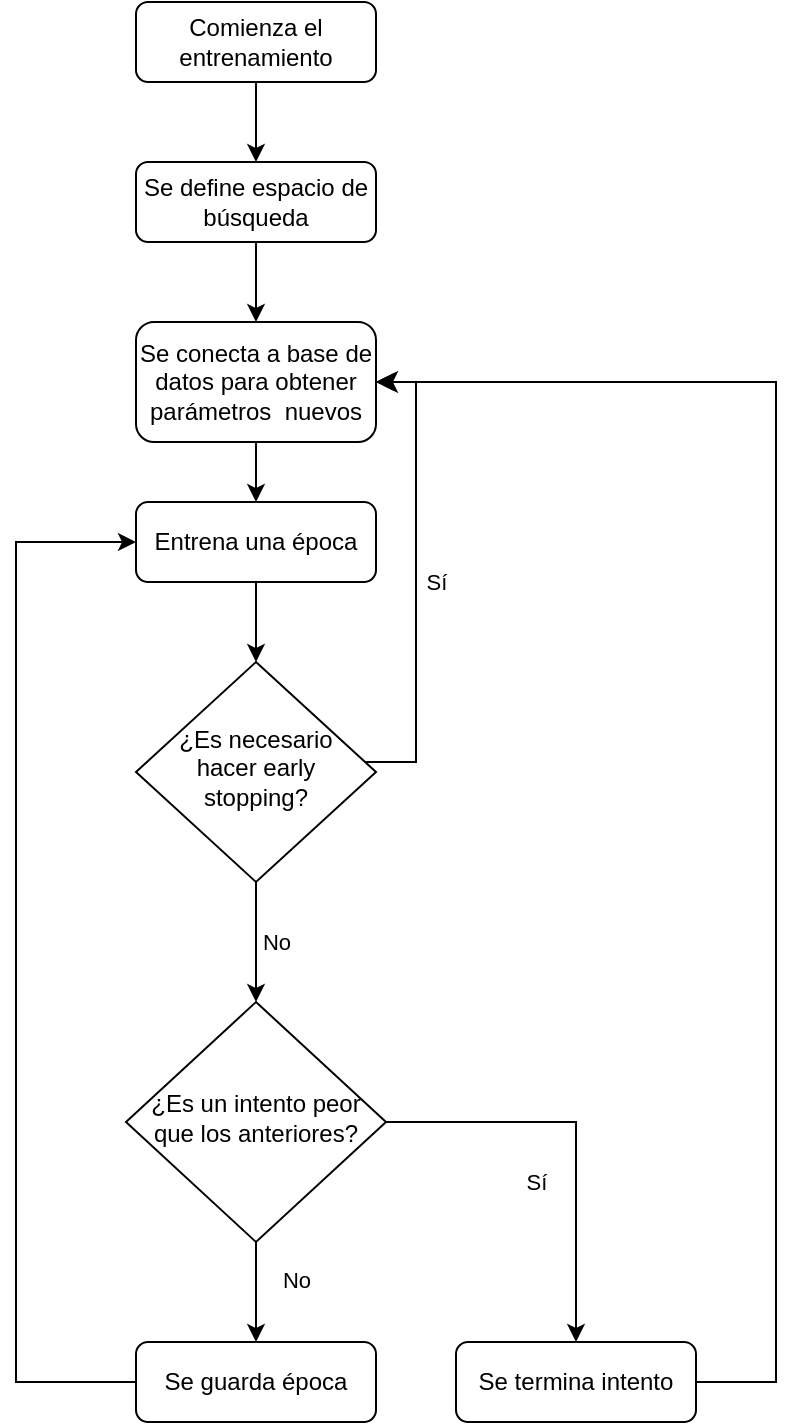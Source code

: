<mxfile version="24.2.5" type="device">
  <diagram id="C5RBs43oDa-KdzZeNtuy" name="Page-1">
    <mxGraphModel dx="1434" dy="1949" grid="1" gridSize="10" guides="1" tooltips="1" connect="1" arrows="1" fold="1" page="1" pageScale="1" pageWidth="827" pageHeight="1169" math="0" shadow="0">
      <root>
        <mxCell id="WIyWlLk6GJQsqaUBKTNV-0" />
        <mxCell id="WIyWlLk6GJQsqaUBKTNV-1" parent="WIyWlLk6GJQsqaUBKTNV-0" />
        <mxCell id="Vclby5g5ZGdbzC-OcdaI-5" style="edgeStyle=orthogonalEdgeStyle;rounded=0;orthogonalLoop=1;jettySize=auto;html=1;entryX=0.5;entryY=0;entryDx=0;entryDy=0;" edge="1" parent="WIyWlLk6GJQsqaUBKTNV-1" source="WIyWlLk6GJQsqaUBKTNV-3" target="Vclby5g5ZGdbzC-OcdaI-1">
          <mxGeometry relative="1" as="geometry" />
        </mxCell>
        <mxCell id="WIyWlLk6GJQsqaUBKTNV-3" value="Comienza el entrenamiento" style="rounded=1;whiteSpace=wrap;html=1;fontSize=12;glass=0;strokeWidth=1;shadow=0;" parent="WIyWlLk6GJQsqaUBKTNV-1" vertex="1">
          <mxGeometry x="160" y="-60" width="120" height="40" as="geometry" />
        </mxCell>
        <mxCell id="WIyWlLk6GJQsqaUBKTNV-5" value="Sí" style="edgeStyle=orthogonalEdgeStyle;rounded=0;html=1;jettySize=auto;orthogonalLoop=1;fontSize=11;endArrow=classic;endFill=1;endSize=8;strokeWidth=1;shadow=0;labelBackgroundColor=none;entryX=1;entryY=0.5;entryDx=0;entryDy=0;" parent="WIyWlLk6GJQsqaUBKTNV-1" source="WIyWlLk6GJQsqaUBKTNV-6" target="Vclby5g5ZGdbzC-OcdaI-0" edge="1">
          <mxGeometry x="-0.019" y="-10" relative="1" as="geometry">
            <mxPoint as="offset" />
            <mxPoint x="320" y="310" as="targetPoint" />
            <Array as="points">
              <mxPoint x="300" y="320" />
              <mxPoint x="300" y="130" />
            </Array>
          </mxGeometry>
        </mxCell>
        <mxCell id="Vclby5g5ZGdbzC-OcdaI-8" style="edgeStyle=orthogonalEdgeStyle;rounded=0;orthogonalLoop=1;jettySize=auto;html=1;entryX=0.5;entryY=0;entryDx=0;entryDy=0;" edge="1" parent="WIyWlLk6GJQsqaUBKTNV-1" source="WIyWlLk6GJQsqaUBKTNV-6" target="Vclby5g5ZGdbzC-OcdaI-7">
          <mxGeometry relative="1" as="geometry" />
        </mxCell>
        <mxCell id="Vclby5g5ZGdbzC-OcdaI-10" value="No" style="edgeLabel;html=1;align=center;verticalAlign=middle;resizable=0;points=[];" vertex="1" connectable="0" parent="Vclby5g5ZGdbzC-OcdaI-8">
          <mxGeometry x="-0.167" y="-2" relative="1" as="geometry">
            <mxPoint x="12" y="5" as="offset" />
          </mxGeometry>
        </mxCell>
        <mxCell id="WIyWlLk6GJQsqaUBKTNV-6" value="¿Es necesario hacer early stopping?" style="rhombus;whiteSpace=wrap;html=1;shadow=0;fontFamily=Helvetica;fontSize=12;align=center;strokeWidth=1;spacing=6;spacingTop=-4;" parent="WIyWlLk6GJQsqaUBKTNV-1" vertex="1">
          <mxGeometry x="160" y="270" width="120" height="110" as="geometry" />
        </mxCell>
        <mxCell id="Vclby5g5ZGdbzC-OcdaI-3" style="edgeStyle=orthogonalEdgeStyle;rounded=0;orthogonalLoop=1;jettySize=auto;html=1;entryX=0.5;entryY=0;entryDx=0;entryDy=0;" edge="1" parent="WIyWlLk6GJQsqaUBKTNV-1" source="Vclby5g5ZGdbzC-OcdaI-0" target="Vclby5g5ZGdbzC-OcdaI-2">
          <mxGeometry relative="1" as="geometry" />
        </mxCell>
        <mxCell id="Vclby5g5ZGdbzC-OcdaI-0" value="Se conecta a base de datos para obtener parámetros&amp;nbsp; nuevos" style="rounded=1;whiteSpace=wrap;html=1;fontSize=12;glass=0;strokeWidth=1;shadow=0;" vertex="1" parent="WIyWlLk6GJQsqaUBKTNV-1">
          <mxGeometry x="160" y="100" width="120" height="60" as="geometry" />
        </mxCell>
        <mxCell id="Vclby5g5ZGdbzC-OcdaI-4" style="edgeStyle=orthogonalEdgeStyle;rounded=0;orthogonalLoop=1;jettySize=auto;html=1;" edge="1" parent="WIyWlLk6GJQsqaUBKTNV-1" source="Vclby5g5ZGdbzC-OcdaI-1" target="Vclby5g5ZGdbzC-OcdaI-0">
          <mxGeometry relative="1" as="geometry" />
        </mxCell>
        <mxCell id="Vclby5g5ZGdbzC-OcdaI-1" value="Se define espacio de búsqueda" style="rounded=1;whiteSpace=wrap;html=1;fontSize=12;glass=0;strokeWidth=1;shadow=0;" vertex="1" parent="WIyWlLk6GJQsqaUBKTNV-1">
          <mxGeometry x="160" y="20" width="120" height="40" as="geometry" />
        </mxCell>
        <mxCell id="Vclby5g5ZGdbzC-OcdaI-6" style="edgeStyle=orthogonalEdgeStyle;rounded=0;orthogonalLoop=1;jettySize=auto;html=1;" edge="1" parent="WIyWlLk6GJQsqaUBKTNV-1" source="Vclby5g5ZGdbzC-OcdaI-2" target="WIyWlLk6GJQsqaUBKTNV-6">
          <mxGeometry relative="1" as="geometry" />
        </mxCell>
        <mxCell id="Vclby5g5ZGdbzC-OcdaI-2" value="Entrena una época" style="rounded=1;whiteSpace=wrap;html=1;fontSize=12;glass=0;strokeWidth=1;shadow=0;" vertex="1" parent="WIyWlLk6GJQsqaUBKTNV-1">
          <mxGeometry x="160" y="190" width="120" height="40" as="geometry" />
        </mxCell>
        <mxCell id="Vclby5g5ZGdbzC-OcdaI-12" style="edgeStyle=orthogonalEdgeStyle;rounded=0;orthogonalLoop=1;jettySize=auto;html=1;exitX=0.5;exitY=1;exitDx=0;exitDy=0;entryX=0.5;entryY=0;entryDx=0;entryDy=0;" edge="1" parent="WIyWlLk6GJQsqaUBKTNV-1" source="Vclby5g5ZGdbzC-OcdaI-7" target="Vclby5g5ZGdbzC-OcdaI-11">
          <mxGeometry relative="1" as="geometry" />
        </mxCell>
        <mxCell id="Vclby5g5ZGdbzC-OcdaI-14" value="No" style="edgeLabel;html=1;align=center;verticalAlign=middle;resizable=0;points=[];" vertex="1" connectable="0" parent="Vclby5g5ZGdbzC-OcdaI-12">
          <mxGeometry x="-0.245" relative="1" as="geometry">
            <mxPoint x="20" as="offset" />
          </mxGeometry>
        </mxCell>
        <mxCell id="Vclby5g5ZGdbzC-OcdaI-16" style="edgeStyle=orthogonalEdgeStyle;rounded=0;orthogonalLoop=1;jettySize=auto;html=1;" edge="1" parent="WIyWlLk6GJQsqaUBKTNV-1" source="Vclby5g5ZGdbzC-OcdaI-7" target="Vclby5g5ZGdbzC-OcdaI-15">
          <mxGeometry relative="1" as="geometry" />
        </mxCell>
        <mxCell id="Vclby5g5ZGdbzC-OcdaI-17" value="Sí" style="edgeLabel;html=1;align=center;verticalAlign=middle;resizable=0;points=[];" vertex="1" connectable="0" parent="Vclby5g5ZGdbzC-OcdaI-16">
          <mxGeometry x="0.132" y="3" relative="1" as="geometry">
            <mxPoint x="-23" y="9" as="offset" />
          </mxGeometry>
        </mxCell>
        <mxCell id="Vclby5g5ZGdbzC-OcdaI-7" value="¿Es un intento peor que los anteriores?" style="rhombus;whiteSpace=wrap;html=1;shadow=0;fontFamily=Helvetica;fontSize=12;align=center;strokeWidth=1;spacing=6;spacingTop=-4;" vertex="1" parent="WIyWlLk6GJQsqaUBKTNV-1">
          <mxGeometry x="155" y="440" width="130" height="120" as="geometry" />
        </mxCell>
        <mxCell id="Vclby5g5ZGdbzC-OcdaI-18" style="edgeStyle=orthogonalEdgeStyle;rounded=0;orthogonalLoop=1;jettySize=auto;html=1;entryX=0;entryY=0.5;entryDx=0;entryDy=0;" edge="1" parent="WIyWlLk6GJQsqaUBKTNV-1" source="Vclby5g5ZGdbzC-OcdaI-11" target="Vclby5g5ZGdbzC-OcdaI-2">
          <mxGeometry relative="1" as="geometry">
            <Array as="points">
              <mxPoint x="100" y="630" />
              <mxPoint x="100" y="210" />
            </Array>
          </mxGeometry>
        </mxCell>
        <mxCell id="Vclby5g5ZGdbzC-OcdaI-11" value="Se guarda época" style="rounded=1;whiteSpace=wrap;html=1;fontSize=12;glass=0;strokeWidth=1;shadow=0;" vertex="1" parent="WIyWlLk6GJQsqaUBKTNV-1">
          <mxGeometry x="160" y="610" width="120" height="40" as="geometry" />
        </mxCell>
        <mxCell id="Vclby5g5ZGdbzC-OcdaI-19" style="edgeStyle=orthogonalEdgeStyle;rounded=0;orthogonalLoop=1;jettySize=auto;html=1;entryX=1;entryY=0.5;entryDx=0;entryDy=0;" edge="1" parent="WIyWlLk6GJQsqaUBKTNV-1" source="Vclby5g5ZGdbzC-OcdaI-15" target="Vclby5g5ZGdbzC-OcdaI-0">
          <mxGeometry relative="1" as="geometry">
            <Array as="points">
              <mxPoint x="480" y="630" />
              <mxPoint x="480" y="130" />
            </Array>
          </mxGeometry>
        </mxCell>
        <mxCell id="Vclby5g5ZGdbzC-OcdaI-15" value="Se termina intento" style="rounded=1;whiteSpace=wrap;html=1;fontSize=12;glass=0;strokeWidth=1;shadow=0;" vertex="1" parent="WIyWlLk6GJQsqaUBKTNV-1">
          <mxGeometry x="320" y="610" width="120" height="40" as="geometry" />
        </mxCell>
      </root>
    </mxGraphModel>
  </diagram>
</mxfile>
